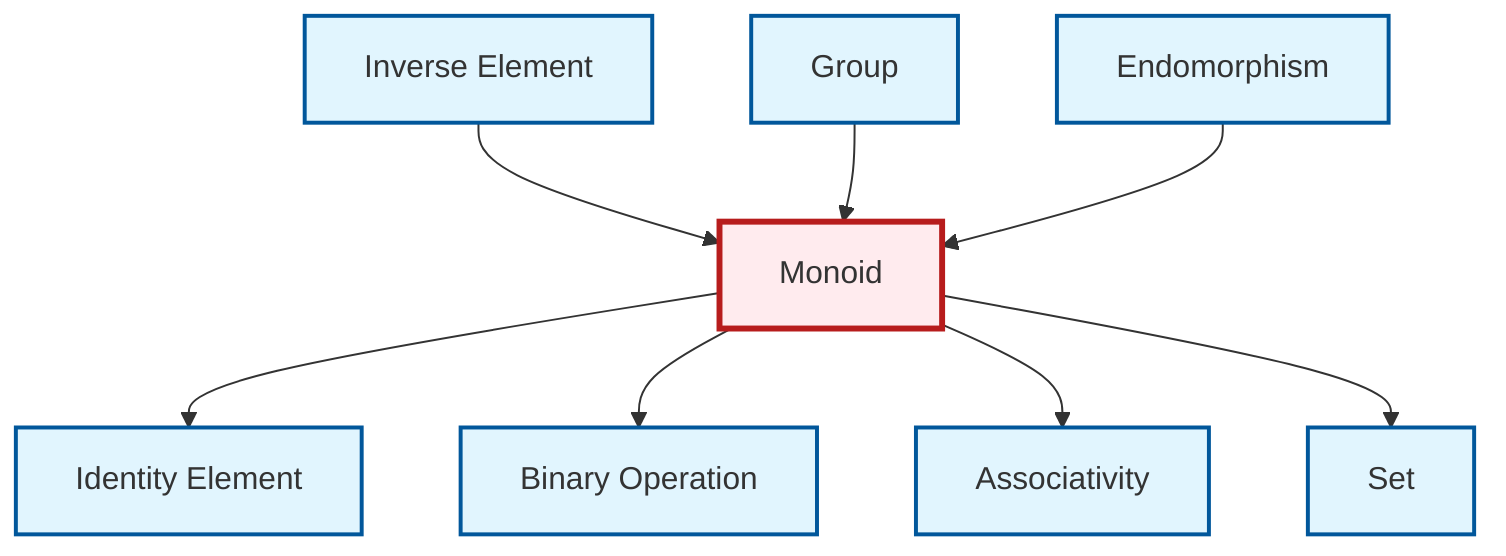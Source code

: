 graph TD
    classDef definition fill:#e1f5fe,stroke:#01579b,stroke-width:2px
    classDef theorem fill:#f3e5f5,stroke:#4a148c,stroke-width:2px
    classDef axiom fill:#fff3e0,stroke:#e65100,stroke-width:2px
    classDef example fill:#e8f5e9,stroke:#1b5e20,stroke-width:2px
    classDef current fill:#ffebee,stroke:#b71c1c,stroke-width:3px
    def-identity-element["Identity Element"]:::definition
    def-monoid["Monoid"]:::definition
    def-inverse-element["Inverse Element"]:::definition
    def-set["Set"]:::definition
    def-endomorphism["Endomorphism"]:::definition
    def-group["Group"]:::definition
    def-associativity["Associativity"]:::definition
    def-binary-operation["Binary Operation"]:::definition
    def-monoid --> def-identity-element
    def-monoid --> def-binary-operation
    def-inverse-element --> def-monoid
    def-monoid --> def-associativity
    def-group --> def-monoid
    def-monoid --> def-set
    def-endomorphism --> def-monoid
    class def-monoid current